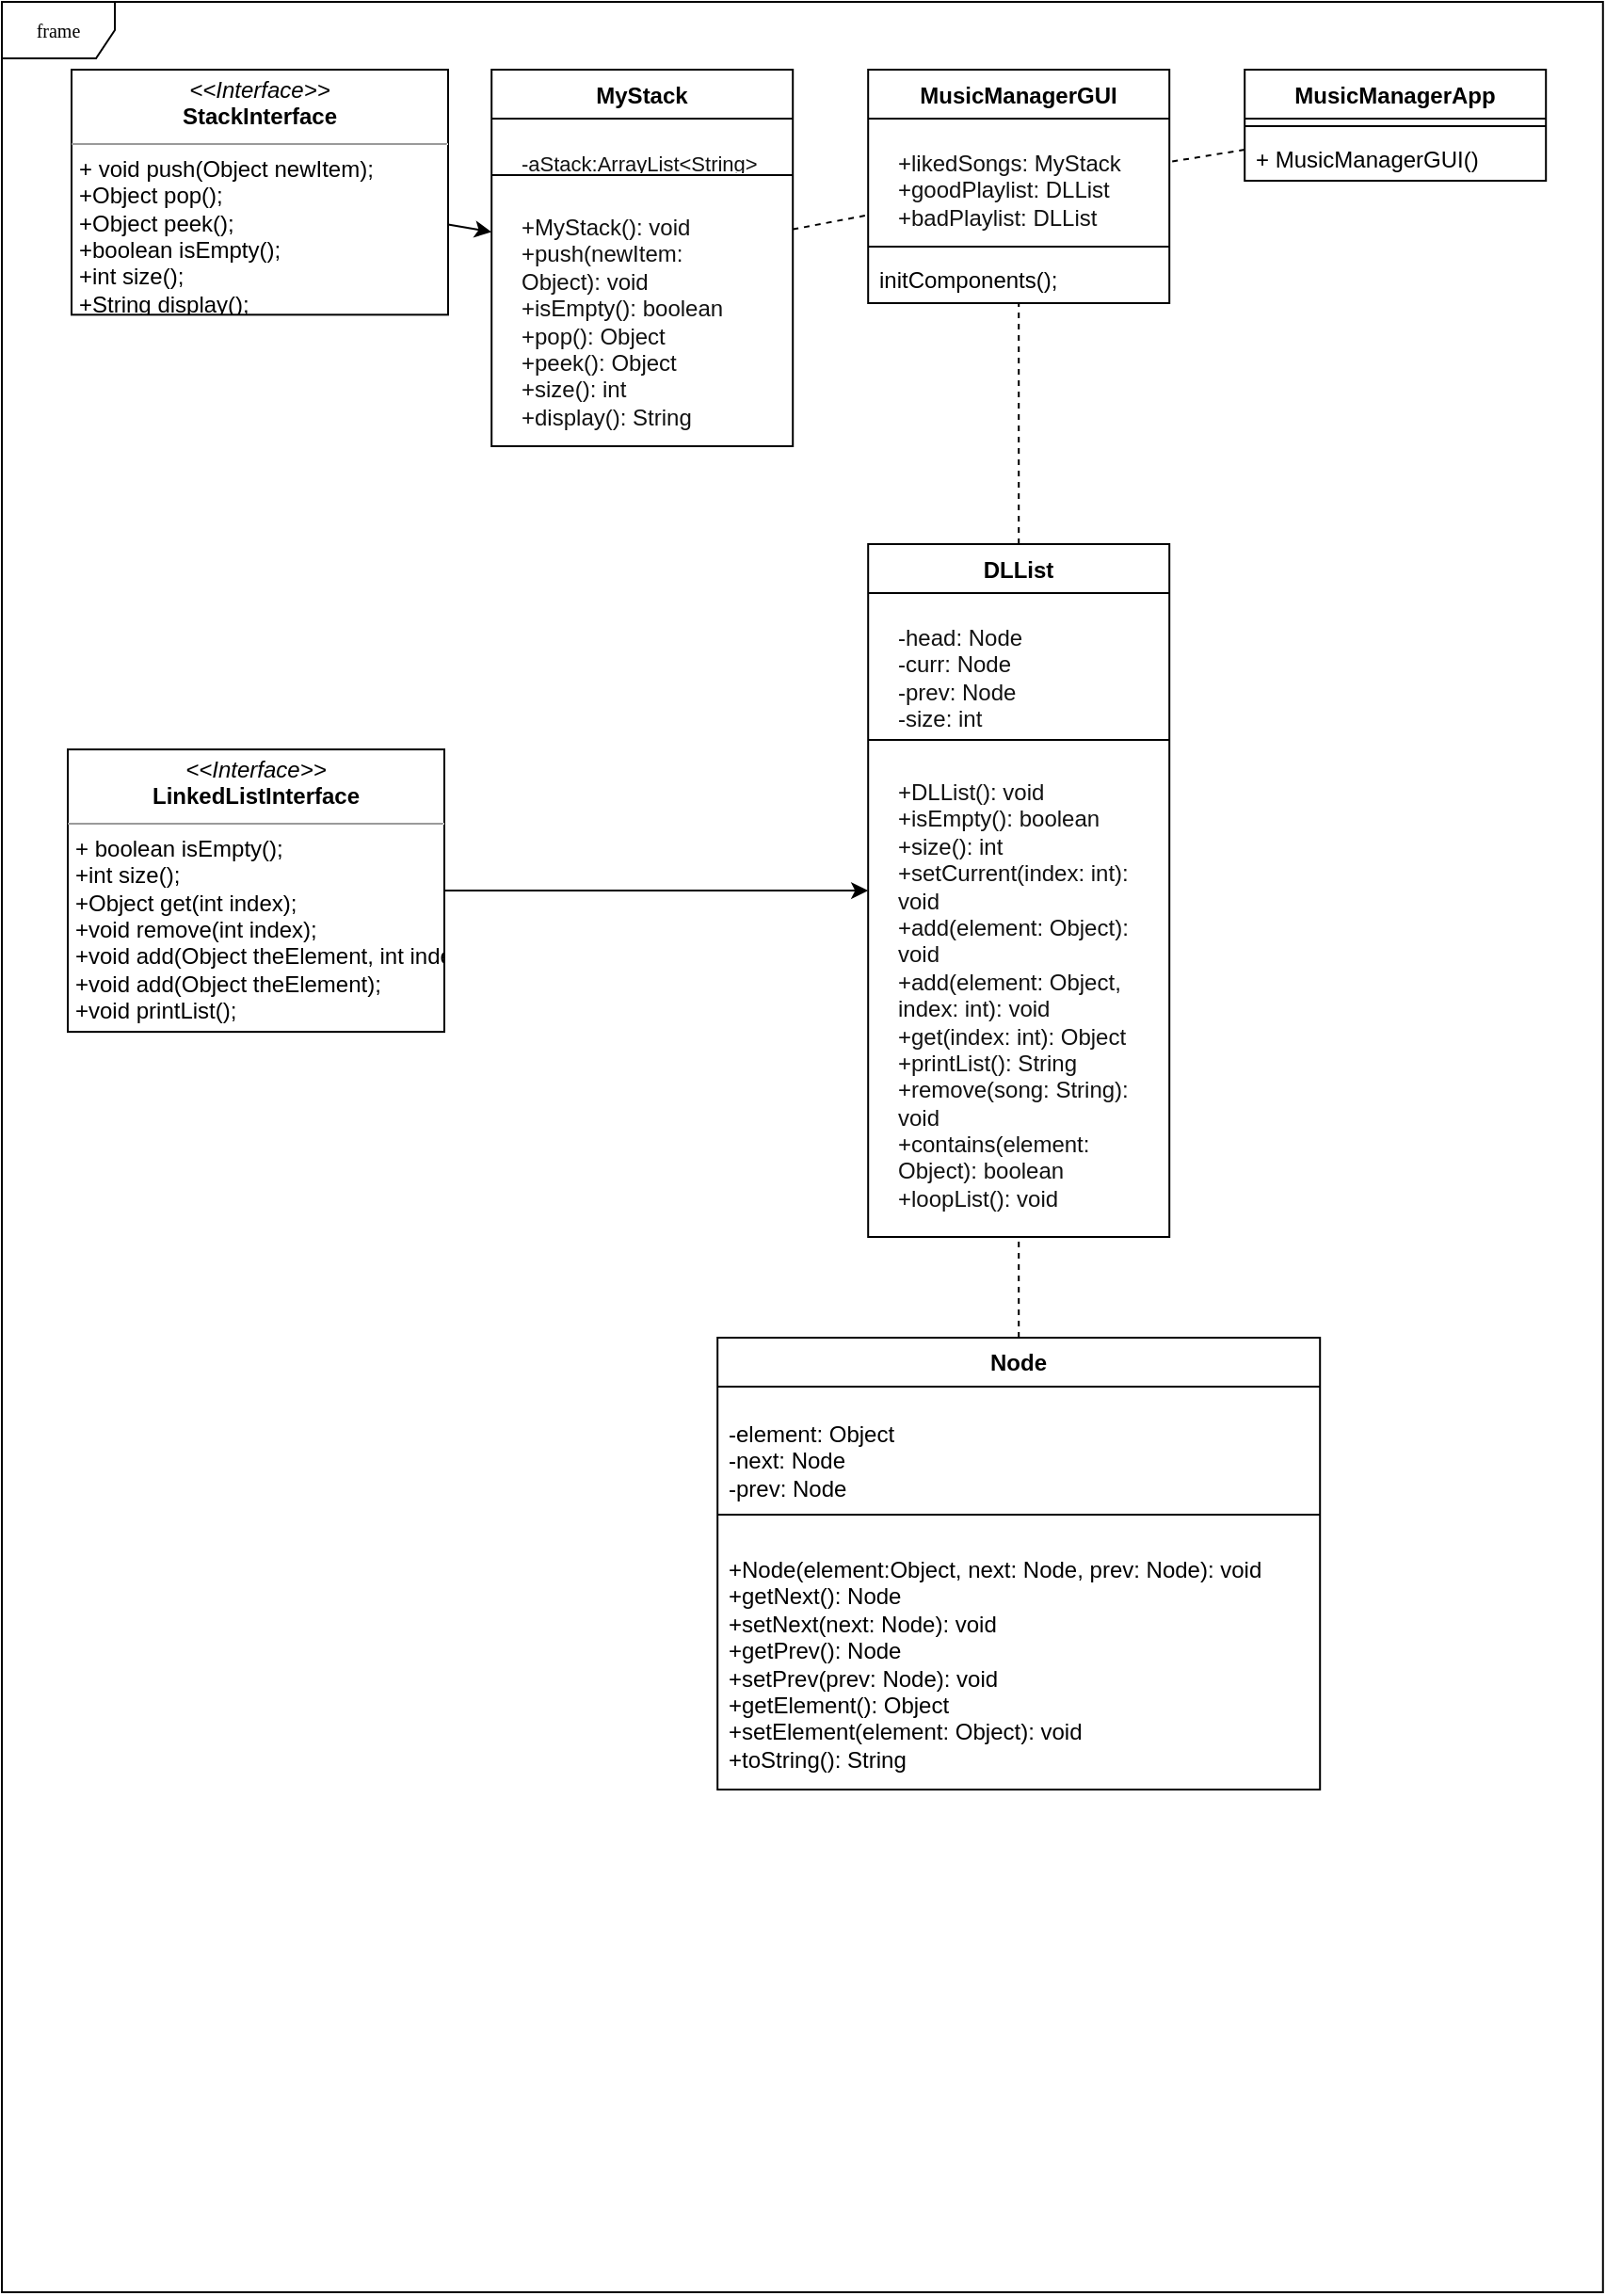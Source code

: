 <mxfile version="24.0.4" type="device">
  <diagram name="Page-1" id="c4acf3e9-155e-7222-9cf6-157b1a14988f">
    <mxGraphModel dx="1581" dy="783" grid="1" gridSize="11.811" guides="1" tooltips="1" connect="1" arrows="1" fold="1" page="1" pageScale="1" pageWidth="291" pageHeight="413" background="none" math="0" shadow="0">
      <root>
        <mxCell id="0" />
        <mxCell id="1" parent="0" />
        <mxCell id="17acba5748e5396b-1" value="frame" style="shape=umlFrame;whiteSpace=wrap;html=1;rounded=0;shadow=0;comic=0;labelBackgroundColor=none;strokeWidth=1;fontFamily=Verdana;fontSize=10;align=center;" parent="1" vertex="1">
          <mxGeometry x="11" y="11" width="850.39" height="1216.53" as="geometry" />
        </mxCell>
        <mxCell id="5d2195bd80daf111-40" style="edgeStyle=orthogonalEdgeStyle;rounded=0;html=1;dashed=1;labelBackgroundColor=none;startFill=0;endArrow=open;endFill=0;endSize=10;fontFamily=Verdana;fontSize=10;fontColor=default;" parent="1" edge="1">
          <mxGeometry relative="1" as="geometry">
            <Array as="points" />
            <mxPoint x="730" y="814" as="sourcePoint" />
          </mxGeometry>
        </mxCell>
        <mxCell id="5d2195bd80daf111-39" style="edgeStyle=orthogonalEdgeStyle;rounded=0;html=1;dashed=1;labelBackgroundColor=none;startFill=0;endArrow=open;endFill=0;endSize=10;fontFamily=Verdana;fontSize=10;fontColor=default;" parent="1" edge="1">
          <mxGeometry relative="1" as="geometry">
            <mxPoint x="730" y="948" as="sourcePoint" />
          </mxGeometry>
        </mxCell>
        <mxCell id="5d2195bd80daf111-41" style="edgeStyle=orthogonalEdgeStyle;rounded=0;html=1;dashed=1;labelBackgroundColor=none;startFill=0;endArrow=open;endFill=0;endSize=10;fontFamily=Verdana;fontSize=10;fontColor=default;" parent="1" edge="1">
          <mxGeometry relative="1" as="geometry">
            <Array as="points" />
            <mxPoint x="730" y="603" as="sourcePoint" />
          </mxGeometry>
        </mxCell>
        <mxCell id="5d2195bd80daf111-35" style="edgeStyle=orthogonalEdgeStyle;rounded=0;html=1;dashed=1;labelBackgroundColor=none;startFill=0;endArrow=open;endFill=0;endSize=10;fontFamily=Verdana;fontSize=10;fontColor=default;" parent="1" edge="1">
          <mxGeometry relative="1" as="geometry">
            <Array as="points">
              <mxPoint x="545" y="970" />
              <mxPoint x="545" y="970" />
            </Array>
            <mxPoint x="545" y="1004" as="targetPoint" />
          </mxGeometry>
        </mxCell>
        <mxCell id="5d2195bd80daf111-34" style="edgeStyle=orthogonalEdgeStyle;rounded=0;html=1;dashed=1;labelBackgroundColor=none;startFill=0;endArrow=open;endFill=0;endSize=10;fontFamily=Verdana;fontSize=10;fontColor=default;" parent="1" edge="1">
          <mxGeometry relative="1" as="geometry">
            <Array as="points">
              <mxPoint x="410" y="1029" />
              <mxPoint x="410" y="1029" />
            </Array>
            <mxPoint x="490" y="1029" as="targetPoint" />
          </mxGeometry>
        </mxCell>
        <mxCell id="5d2195bd80daf111-18" value="&lt;p style=&quot;margin:0px;margin-top:4px;text-align:center;&quot;&gt;&lt;i&gt;&amp;lt;&amp;lt;Interface&amp;gt;&amp;gt;&lt;/i&gt;&lt;br&gt;&lt;b&gt;StackInterface&lt;/b&gt;&lt;/p&gt;&lt;hr size=&quot;1&quot;&gt;&lt;p style=&quot;margin:0px;margin-left:4px;&quot;&gt;&lt;/p&gt;&lt;p style=&quot;margin:0px;margin-left:4px;&quot;&gt;+ void push(Object newItem);&lt;/p&gt;&lt;p style=&quot;margin:0px;margin-left:4px;&quot;&gt;+Object pop();&lt;/p&gt;&lt;p style=&quot;margin:0px;margin-left:4px;&quot;&gt;+Object peek();&lt;/p&gt;&lt;p style=&quot;margin:0px;margin-left:4px;&quot;&gt;+boolean isEmpty();&lt;/p&gt;&lt;p style=&quot;margin:0px;margin-left:4px;&quot;&gt;+int size();&lt;/p&gt;&lt;p style=&quot;margin:0px;margin-left:4px;&quot;&gt;+String display();&lt;/p&gt;" style="verticalAlign=top;align=left;overflow=fill;fontSize=12;fontFamily=Helvetica;html=1;rounded=0;shadow=0;comic=0;labelBackgroundColor=none;strokeWidth=1;" parent="1" vertex="1">
          <mxGeometry x="48" y="47" width="200" height="130.17" as="geometry" />
        </mxCell>
        <mxCell id="5d2195bd80daf111-20" value="&lt;p style=&quot;margin:0px;margin-top:4px;text-align:center;&quot;&gt;&lt;i&gt;&amp;lt;&amp;lt;Interface&amp;gt;&amp;gt;&lt;/i&gt;&lt;br&gt;&lt;b&gt;LinkedListInterface&lt;/b&gt;&lt;/p&gt;&lt;hr size=&quot;1&quot;&gt;&lt;p style=&quot;margin:0px;margin-left:4px;&quot;&gt;&lt;/p&gt;&lt;p style=&quot;margin:0px;margin-left:4px;&quot;&gt;+ boolean isEmpty();&lt;/p&gt;&lt;p style=&quot;margin:0px;margin-left:4px;&quot;&gt;&lt;span style=&quot;white-space-collapse: collapse;&quot;&gt;+int size();&lt;/span&gt;&lt;/p&gt;&lt;p style=&quot;margin:0px;margin-left:4px;&quot;&gt;&lt;span style=&quot;white-space-collapse: collapse;&quot;&gt;+Object get(int index);&lt;/span&gt;&lt;/p&gt;&lt;p style=&quot;margin:0px;margin-left:4px;&quot;&gt;&lt;span style=&quot;white-space-collapse: collapse;&quot;&gt;+void remove(int index);&lt;/span&gt;&lt;/p&gt;&lt;p style=&quot;margin:0px;margin-left:4px;&quot;&gt;&lt;span style=&quot;white-space-collapse: collapse;&quot;&gt;+void add(Object theElement, int index);&lt;/span&gt;&lt;/p&gt;&lt;p style=&quot;margin:0px;margin-left:4px;&quot;&gt;&lt;span style=&quot;white-space-collapse: collapse;&quot;&gt;+void add(Object theElement);&lt;/span&gt;&lt;/p&gt;&lt;p style=&quot;margin:0px;margin-left:4px;&quot;&gt;&lt;span style=&quot;white-space-collapse: collapse;&quot;&gt;+void printList();&lt;/span&gt;&lt;/p&gt;" style="verticalAlign=top;align=left;overflow=fill;fontSize=12;fontFamily=Helvetica;html=1;rounded=0;shadow=0;comic=0;labelBackgroundColor=none;strokeWidth=1;" parent="1" vertex="1">
          <mxGeometry x="46" y="408.06" width="200" height="150" as="geometry" />
        </mxCell>
        <mxCell id="Ff6i5Kfp2_a6Xalrlchu-1" value="MusicManagerApp" style="swimlane;fontStyle=1;align=center;verticalAlign=top;childLayout=stackLayout;horizontal=1;startSize=26;horizontalStack=0;resizeParent=1;resizeParentMax=0;resizeLast=0;collapsible=1;marginBottom=0;whiteSpace=wrap;html=1;labelBackgroundColor=none;" parent="1" vertex="1">
          <mxGeometry x="671.1" y="47.0" width="160" height="59.06" as="geometry" />
        </mxCell>
        <mxCell id="Ff6i5Kfp2_a6Xalrlchu-3" value="" style="line;strokeWidth=1;fillColor=none;align=left;verticalAlign=middle;spacingTop=-1;spacingLeft=3;spacingRight=3;rotatable=0;labelPosition=right;points=[];portConstraint=eastwest;labelBackgroundColor=none;" parent="Ff6i5Kfp2_a6Xalrlchu-1" vertex="1">
          <mxGeometry y="26" width="160" height="8" as="geometry" />
        </mxCell>
        <mxCell id="Ff6i5Kfp2_a6Xalrlchu-4" value="+ MusicManagerGUI()" style="text;strokeColor=none;fillColor=none;align=left;verticalAlign=top;spacingLeft=4;spacingRight=4;overflow=hidden;rotatable=0;points=[[0,0.5],[1,0.5]];portConstraint=eastwest;whiteSpace=wrap;html=1;labelBackgroundColor=none;" parent="Ff6i5Kfp2_a6Xalrlchu-1" vertex="1">
          <mxGeometry y="34" width="160" height="25.06" as="geometry" />
        </mxCell>
        <mxCell id="Ff6i5Kfp2_a6Xalrlchu-6" value="MusicManagerGUI" style="swimlane;fontStyle=1;align=center;verticalAlign=top;childLayout=stackLayout;horizontal=1;startSize=26;horizontalStack=0;resizeParent=1;resizeParentMax=0;resizeLast=0;collapsible=1;marginBottom=0;whiteSpace=wrap;html=1;labelBackgroundColor=none;" parent="1" vertex="1">
          <mxGeometry x="471.1" y="47.0" width="160" height="124" as="geometry" />
        </mxCell>
        <mxCell id="Ff6i5Kfp2_a6Xalrlchu-7" value="&lt;p style=&quot;text-wrap: wrap; margin-top: 0px; margin-bottom: 4px; padding: 10px; box-sizing: border-box; border: 1px solid var(--cib-color-stroke-neutral-primary); background: var(--cib-color-syntax-background-surface); border-radius: var(--cib-border-radius-large); color: rgb(17, 17, 17);&quot;&gt;&lt;code style=&quot;line-height: var(--cib-type-body1-line-height); font-weight: var(--cib-type-body1-font-weight); font-variation-settings: var(--cib-type-body1-font-variation-settings);&quot; class=&quot;language-plaintext&quot;&gt;&lt;font style=&quot;font-size: 12px;&quot; face=&quot;Helvetica&quot;&gt;+likedSongs: MyStack&lt;br&gt;&lt;/font&gt;&lt;/code&gt;&lt;code style=&quot;line-height: var(--cib-type-body1-line-height); font-weight: var(--cib-type-body1-font-weight); font-variation-settings: var(--cib-type-body1-font-variation-settings);&quot; class=&quot;language-plaintext&quot;&gt;&lt;font style=&quot;font-size: 12px;&quot; face=&quot;Helvetica&quot;&gt;+goodPlaylist: DLList&lt;br&gt;&lt;/font&gt;&lt;/code&gt;&lt;code style=&quot;line-height: var(--cib-type-body1-line-height); font-weight: var(--cib-type-body1-font-weight); font-variation-settings: var(--cib-type-body1-font-variation-settings);&quot; class=&quot;language-plaintext&quot;&gt;&lt;font style=&quot;font-size: 12px;&quot; face=&quot;Helvetica&quot;&gt;+badPlaylist: DLList&lt;/font&gt;&lt;/code&gt;&lt;/p&gt;" style="text;strokeColor=none;fillColor=none;align=left;verticalAlign=top;spacingLeft=4;spacingRight=4;overflow=hidden;rotatable=0;points=[[0,0.5],[1,0.5]];portConstraint=eastwest;whiteSpace=wrap;html=1;labelBackgroundColor=none;" parent="Ff6i5Kfp2_a6Xalrlchu-6" vertex="1">
          <mxGeometry y="26" width="160" height="64" as="geometry" />
        </mxCell>
        <mxCell id="Ff6i5Kfp2_a6Xalrlchu-8" value="" style="line;strokeWidth=1;fillColor=none;align=left;verticalAlign=middle;spacingTop=-1;spacingLeft=3;spacingRight=3;rotatable=0;labelPosition=right;points=[];portConstraint=eastwest;labelBackgroundColor=none;" parent="Ff6i5Kfp2_a6Xalrlchu-6" vertex="1">
          <mxGeometry y="90" width="160" height="8" as="geometry" />
        </mxCell>
        <mxCell id="Ff6i5Kfp2_a6Xalrlchu-9" value="initComponents();" style="text;strokeColor=none;fillColor=none;align=left;verticalAlign=top;spacingLeft=4;spacingRight=4;overflow=hidden;rotatable=0;points=[[0,0.5],[1,0.5]];portConstraint=eastwest;whiteSpace=wrap;html=1;labelBackgroundColor=none;" parent="Ff6i5Kfp2_a6Xalrlchu-6" vertex="1">
          <mxGeometry y="98" width="160" height="26" as="geometry" />
        </mxCell>
        <mxCell id="sm0FU8xNTo69gMSfbFTO-1" value="Node" style="swimlane;fontStyle=1;align=center;verticalAlign=top;childLayout=stackLayout;horizontal=1;startSize=26;horizontalStack=0;resizeParent=1;resizeParentMax=0;resizeLast=0;collapsible=1;marginBottom=0;whiteSpace=wrap;html=1;labelBackgroundColor=none;" parent="1" vertex="1">
          <mxGeometry x="391.1" y="720.47" width="320" height="240" as="geometry" />
        </mxCell>
        <mxCell id="sm0FU8xNTo69gMSfbFTO-2" value="&lt;p class=&quot;MsoNormal&quot;&gt;&lt;span lang=&quot;EN-GB&quot;&gt;-element: Object&lt;br&gt;-next: Node&lt;br&gt;-prev: Node&lt;/span&gt;&lt;/p&gt;" style="text;strokeColor=none;fillColor=none;align=left;verticalAlign=top;spacingLeft=4;spacingRight=4;overflow=hidden;rotatable=0;points=[[0,0.5],[1,0.5]];portConstraint=eastwest;whiteSpace=wrap;html=1;labelBackgroundColor=none;" parent="sm0FU8xNTo69gMSfbFTO-1" vertex="1">
          <mxGeometry y="26" width="320" height="64" as="geometry" />
        </mxCell>
        <mxCell id="sm0FU8xNTo69gMSfbFTO-3" value="" style="line;strokeWidth=1;fillColor=none;align=left;verticalAlign=middle;spacingTop=-1;spacingLeft=3;spacingRight=3;rotatable=0;labelPosition=right;points=[];portConstraint=eastwest;labelBackgroundColor=none;" parent="sm0FU8xNTo69gMSfbFTO-1" vertex="1">
          <mxGeometry y="90" width="320" height="8" as="geometry" />
        </mxCell>
        <mxCell id="sm0FU8xNTo69gMSfbFTO-4" value="&lt;p class=&quot;MsoNormal&quot;&gt;&lt;span lang=&quot;EN-GB&quot;&gt;+Node(element:Object, next: Node, prev: Node): void&lt;br&gt;&lt;/span&gt;&lt;span style=&quot;background-color: initial;&quot;&gt;+getNext(): Node&lt;br&gt;&lt;/span&gt;&lt;span style=&quot;background-color: initial;&quot;&gt;+setNext(next: Node): void&lt;br&gt;&lt;/span&gt;&lt;span style=&quot;background-color: initial;&quot;&gt;+getPrev(): Node&lt;br&gt;&lt;/span&gt;&lt;span style=&quot;background-color: initial;&quot;&gt;+setPrev(prev: Node): void&lt;br&gt;&lt;/span&gt;&lt;span style=&quot;background-color: initial;&quot;&gt;+getElement(): Object&lt;br&gt;&lt;/span&gt;&lt;span style=&quot;background-color: initial;&quot;&gt;+setElement(element: Object): void&lt;br&gt;&lt;/span&gt;&lt;span style=&quot;background-color: initial;&quot;&gt;+toString(): String&lt;/span&gt;&lt;/p&gt;" style="text;strokeColor=none;fillColor=none;align=left;verticalAlign=top;spacingLeft=4;spacingRight=4;overflow=hidden;rotatable=0;points=[[0,0.5],[1,0.5]];portConstraint=eastwest;whiteSpace=wrap;html=1;labelBackgroundColor=none;" parent="sm0FU8xNTo69gMSfbFTO-1" vertex="1">
          <mxGeometry y="98" width="320" height="142" as="geometry" />
        </mxCell>
        <mxCell id="sm0FU8xNTo69gMSfbFTO-5" value="MyStack" style="swimlane;fontStyle=1;align=center;verticalAlign=top;childLayout=stackLayout;horizontal=1;startSize=26;horizontalStack=0;resizeParent=1;resizeParentMax=0;resizeLast=0;collapsible=1;marginBottom=0;whiteSpace=wrap;html=1;labelBackgroundColor=none;" parent="1" vertex="1">
          <mxGeometry x="271.1" y="47.0" width="160" height="200" as="geometry" />
        </mxCell>
        <mxCell id="sm0FU8xNTo69gMSfbFTO-6" value="&lt;p style=&quot;text-wrap: wrap; margin-top: 0px; margin-bottom: 4px; padding: 10px; box-sizing: border-box; border: 1px solid var(--cib-color-stroke-neutral-primary); background: var(--cib-color-syntax-background-surface); border-radius: var(--cib-border-radius-large); color: rgb(17, 17, 17);&quot;&gt;&lt;code style=&quot;line-height: var(--cib-type-body1-line-height); font-weight: var(--cib-type-body1-font-weight); font-variation-settings: var(--cib-type-body1-font-variation-settings);&quot; class=&quot;language-plaintext&quot;&gt;&lt;font style=&quot;font-size: 11px;&quot; face=&quot;Helvetica&quot;&gt;-aStack:ArrayList&amp;lt;String&amp;gt;&lt;/font&gt;&lt;/code&gt;&lt;/p&gt;" style="text;strokeColor=none;fillColor=none;align=left;verticalAlign=top;spacingLeft=4;spacingRight=4;overflow=hidden;rotatable=0;points=[[0,0.5],[1,0.5]];portConstraint=eastwest;whiteSpace=wrap;html=1;labelBackgroundColor=none;" parent="sm0FU8xNTo69gMSfbFTO-5" vertex="1">
          <mxGeometry y="26" width="160" height="26" as="geometry" />
        </mxCell>
        <mxCell id="sm0FU8xNTo69gMSfbFTO-7" value="" style="line;strokeWidth=1;fillColor=none;align=left;verticalAlign=middle;spacingTop=-1;spacingLeft=3;spacingRight=3;rotatable=0;labelPosition=right;points=[];portConstraint=eastwest;labelBackgroundColor=none;" parent="sm0FU8xNTo69gMSfbFTO-5" vertex="1">
          <mxGeometry y="52" width="160" height="8" as="geometry" />
        </mxCell>
        <mxCell id="sm0FU8xNTo69gMSfbFTO-8" value="&lt;p style=&quot;text-wrap: wrap; margin-top: 0px; margin-bottom: 4px; padding: 10px; box-sizing: border-box; border: 1px solid var(--cib-color-stroke-neutral-primary); background: var(--cib-color-syntax-background-surface); border-radius: var(--cib-border-radius-large); color: rgb(17, 17, 17);&quot;&gt;&lt;code style=&quot;line-height: var(--cib-type-body1-line-height); font-weight: var(--cib-type-body1-font-weight); font-variation-settings: var(--cib-type-body1-font-variation-settings);&quot; class=&quot;language-plaintext&quot;&gt;&lt;font face=&quot;Helvetica&quot; style=&quot;font-size: 12px;&quot;&gt;+MyStack(): void&lt;br&gt;&lt;/font&gt;&lt;/code&gt;&lt;code style=&quot;line-height: var(--cib-type-body1-line-height); font-weight: var(--cib-type-body1-font-weight); font-variation-settings: var(--cib-type-body1-font-variation-settings);&quot; class=&quot;language-plaintext&quot;&gt;&lt;font face=&quot;Helvetica&quot; style=&quot;font-size: 12px;&quot;&gt;  +push(newItem: Object): void&lt;br&gt;&lt;/font&gt;&lt;/code&gt;&lt;code style=&quot;line-height: var(--cib-type-body1-line-height); font-weight: var(--cib-type-body1-font-weight); font-variation-settings: var(--cib-type-body1-font-variation-settings);&quot; class=&quot;language-plaintext&quot;&gt;&lt;font face=&quot;Helvetica&quot; style=&quot;font-size: 12px;&quot;&gt;  +isEmpty(): boolean&lt;br&gt;&lt;/font&gt;&lt;/code&gt;&lt;code style=&quot;line-height: var(--cib-type-body1-line-height); font-weight: var(--cib-type-body1-font-weight); font-variation-settings: var(--cib-type-body1-font-variation-settings);&quot; class=&quot;language-plaintext&quot;&gt;&lt;font face=&quot;Helvetica&quot; style=&quot;font-size: 12px;&quot;&gt;  +pop(): Object&lt;br&gt;&lt;/font&gt;&lt;/code&gt;&lt;code style=&quot;line-height: var(--cib-type-body1-line-height); font-weight: var(--cib-type-body1-font-weight); font-variation-settings: var(--cib-type-body1-font-variation-settings);&quot; class=&quot;language-plaintext&quot;&gt;&lt;font face=&quot;Helvetica&quot; style=&quot;font-size: 12px;&quot;&gt;  +peek(): Object&lt;br&gt;&lt;/font&gt;&lt;/code&gt;&lt;code style=&quot;line-height: var(--cib-type-body1-line-height); font-weight: var(--cib-type-body1-font-weight); font-variation-settings: var(--cib-type-body1-font-variation-settings);&quot; class=&quot;language-plaintext&quot;&gt;&lt;font face=&quot;Helvetica&quot; style=&quot;font-size: 12px;&quot;&gt;  +size(): int&lt;br&gt;&lt;/font&gt;&lt;/code&gt;&lt;code style=&quot;line-height: var(--cib-type-body1-line-height); font-weight: var(--cib-type-body1-font-weight); font-variation-settings: var(--cib-type-body1-font-variation-settings);&quot; class=&quot;language-plaintext&quot;&gt;&lt;font face=&quot;Helvetica&quot; style=&quot;font-size: 12px;&quot;&gt;  +display(): String&lt;/font&gt;&lt;/code&gt;&lt;/p&gt;" style="text;strokeColor=none;fillColor=none;align=left;verticalAlign=top;spacingLeft=4;spacingRight=4;overflow=hidden;rotatable=0;points=[[0,0.5],[1,0.5]];portConstraint=eastwest;whiteSpace=wrap;html=1;labelBackgroundColor=none;" parent="sm0FU8xNTo69gMSfbFTO-5" vertex="1">
          <mxGeometry y="60" width="160" height="140" as="geometry" />
        </mxCell>
        <mxCell id="sm0FU8xNTo69gMSfbFTO-13" value="DLList" style="swimlane;fontStyle=1;align=center;verticalAlign=top;childLayout=stackLayout;horizontal=1;startSize=26;horizontalStack=0;resizeParent=1;resizeParentMax=0;resizeLast=0;collapsible=1;marginBottom=0;whiteSpace=wrap;html=1;labelBackgroundColor=none;" parent="1" vertex="1">
          <mxGeometry x="471.1" y="299.06" width="160" height="368" as="geometry" />
        </mxCell>
        <mxCell id="sm0FU8xNTo69gMSfbFTO-14" value="&lt;p style=&quot;text-wrap: wrap; margin-top: 0px; margin-bottom: 4px; padding: 10px; box-sizing: border-box; border: 1px solid var(--cib-color-stroke-neutral-primary); background: var(--cib-color-syntax-background-surface); border-radius: var(--cib-border-radius-large); color: rgb(17, 17, 17);&quot;&gt;&lt;code style=&quot;line-height: var(--cib-type-body1-line-height); font-weight: var(--cib-type-body1-font-weight); font-variation-settings: var(--cib-type-body1-font-variation-settings);&quot; class=&quot;language-plaintext&quot;&gt;&lt;font face=&quot;Helvetica&quot; style=&quot;font-size: 12px;&quot;&gt;-head: Node&lt;br&gt;&lt;/font&gt;&lt;/code&gt;&lt;code style=&quot;line-height: var(--cib-type-body1-line-height); font-weight: var(--cib-type-body1-font-weight); font-variation-settings: var(--cib-type-body1-font-variation-settings);&quot; class=&quot;language-plaintext&quot;&gt;&lt;font face=&quot;Helvetica&quot; style=&quot;font-size: 12px;&quot;&gt;  -curr: Node&lt;br&gt;&lt;/font&gt;&lt;/code&gt;&lt;code style=&quot;line-height: var(--cib-type-body1-line-height); font-weight: var(--cib-type-body1-font-weight); font-variation-settings: var(--cib-type-body1-font-variation-settings);&quot; class=&quot;language-plaintext&quot;&gt;&lt;font face=&quot;Helvetica&quot; style=&quot;font-size: 12px;&quot;&gt;  -prev: Node&lt;br&gt;&lt;/font&gt;&lt;/code&gt;&lt;code style=&quot;line-height: var(--cib-type-body1-line-height); font-weight: var(--cib-type-body1-font-weight); font-variation-settings: var(--cib-type-body1-font-variation-settings);&quot; class=&quot;language-plaintext&quot;&gt;&lt;font face=&quot;Helvetica&quot; style=&quot;font-size: 12px;&quot;&gt;  -size: int&lt;/font&gt;&lt;/code&gt;&lt;/p&gt;" style="text;strokeColor=none;fillColor=none;align=left;verticalAlign=top;spacingLeft=4;spacingRight=4;overflow=hidden;rotatable=0;points=[[0,0.5],[1,0.5]];portConstraint=eastwest;whiteSpace=wrap;html=1;labelBackgroundColor=none;" parent="sm0FU8xNTo69gMSfbFTO-13" vertex="1">
          <mxGeometry y="26" width="160" height="74" as="geometry" />
        </mxCell>
        <mxCell id="sm0FU8xNTo69gMSfbFTO-15" value="" style="line;strokeWidth=1;fillColor=none;align=left;verticalAlign=middle;spacingTop=-1;spacingLeft=3;spacingRight=3;rotatable=0;labelPosition=right;points=[];portConstraint=eastwest;labelBackgroundColor=none;" parent="sm0FU8xNTo69gMSfbFTO-13" vertex="1">
          <mxGeometry y="100" width="160" height="8" as="geometry" />
        </mxCell>
        <mxCell id="sm0FU8xNTo69gMSfbFTO-16" value="&lt;p style=&quot;text-wrap: wrap; margin-top: 0px; margin-bottom: 4px; padding: 10px; box-sizing: border-box; border: 1px solid var(--cib-color-stroke-neutral-primary); background: var(--cib-color-syntax-background-surface); border-radius: var(--cib-border-radius-large); color: rgb(17, 17, 17);&quot;&gt;&lt;code style=&quot;line-height: var(--cib-type-body1-line-height); font-weight: var(--cib-type-body1-font-weight); font-variation-settings: var(--cib-type-body1-font-variation-settings);&quot; class=&quot;language-plaintext&quot;&gt;&lt;font style=&quot;font-size: 12px;&quot; face=&quot;Helvetica&quot;&gt;  +DLList(): void&lt;br&gt;&lt;/font&gt;&lt;/code&gt;&lt;code style=&quot;line-height: var(--cib-type-body1-line-height); font-weight: var(--cib-type-body1-font-weight); font-variation-settings: var(--cib-type-body1-font-variation-settings);&quot; class=&quot;language-plaintext&quot;&gt;&lt;font style=&quot;font-size: 12px;&quot; face=&quot;Helvetica&quot;&gt;  +isEmpty(): boolean&lt;br&gt;&lt;/font&gt;&lt;/code&gt;&lt;code style=&quot;line-height: var(--cib-type-body1-line-height); font-weight: var(--cib-type-body1-font-weight); font-variation-settings: var(--cib-type-body1-font-variation-settings);&quot; class=&quot;language-plaintext&quot;&gt;&lt;font style=&quot;font-size: 12px;&quot; face=&quot;Helvetica&quot;&gt;  +size(): int&lt;br&gt;&lt;/font&gt;&lt;/code&gt;&lt;code style=&quot;line-height: var(--cib-type-body1-line-height); font-weight: var(--cib-type-body1-font-weight); font-variation-settings: var(--cib-type-body1-font-variation-settings);&quot; class=&quot;language-plaintext&quot;&gt;&lt;font style=&quot;font-size: 12px;&quot; face=&quot;Helvetica&quot;&gt;  +setCurrent(index: int): void&lt;br&gt;&lt;/font&gt;&lt;/code&gt;&lt;code style=&quot;line-height: var(--cib-type-body1-line-height); font-weight: var(--cib-type-body1-font-weight); font-variation-settings: var(--cib-type-body1-font-variation-settings);&quot; class=&quot;language-plaintext&quot;&gt;&lt;font style=&quot;font-size: 12px;&quot; face=&quot;Helvetica&quot;&gt;  +add(element: Object): void&lt;br&gt;&lt;/font&gt;&lt;/code&gt;&lt;code style=&quot;line-height: var(--cib-type-body1-line-height); font-weight: var(--cib-type-body1-font-weight); font-variation-settings: var(--cib-type-body1-font-variation-settings);&quot; class=&quot;language-plaintext&quot;&gt;&lt;font style=&quot;font-size: 12px;&quot; face=&quot;Helvetica&quot;&gt;  +add(element: Object, index: int): void&lt;br&gt;&lt;/font&gt;&lt;/code&gt;&lt;code style=&quot;line-height: var(--cib-type-body1-line-height); font-weight: var(--cib-type-body1-font-weight); font-variation-settings: var(--cib-type-body1-font-variation-settings);&quot; class=&quot;language-plaintext&quot;&gt;&lt;font style=&quot;font-size: 12px;&quot; face=&quot;Helvetica&quot;&gt;  +get(index: int): Object&lt;br&gt;&lt;/font&gt;&lt;/code&gt;&lt;code style=&quot;line-height: var(--cib-type-body1-line-height); font-weight: var(--cib-type-body1-font-weight); font-variation-settings: var(--cib-type-body1-font-variation-settings);&quot; class=&quot;language-plaintext&quot;&gt;&lt;font style=&quot;font-size: 12px;&quot; face=&quot;Helvetica&quot;&gt;  +printList(): String&lt;br&gt;&lt;/font&gt;&lt;/code&gt;&lt;code style=&quot;line-height: var(--cib-type-body1-line-height); font-weight: var(--cib-type-body1-font-weight); font-variation-settings: var(--cib-type-body1-font-variation-settings);&quot; class=&quot;language-plaintext&quot;&gt;&lt;font style=&quot;font-size: 12px;&quot; face=&quot;Helvetica&quot;&gt;  +remove(song: String): void&lt;br&gt;&lt;/font&gt;&lt;/code&gt;&lt;code style=&quot;line-height: var(--cib-type-body1-line-height); font-weight: var(--cib-type-body1-font-weight); font-variation-settings: var(--cib-type-body1-font-variation-settings);&quot; class=&quot;language-plaintext&quot;&gt;&lt;font style=&quot;font-size: 12px;&quot; face=&quot;Helvetica&quot;&gt;  +contains(element: Object): boolean&lt;br&gt;&lt;/font&gt;&lt;/code&gt;&lt;code style=&quot;line-height: var(--cib-type-body1-line-height); font-weight: var(--cib-type-body1-font-weight); font-variation-settings: var(--cib-type-body1-font-variation-settings);&quot; class=&quot;language-plaintext&quot;&gt;&lt;font style=&quot;font-size: 12px;&quot; face=&quot;Helvetica&quot;&gt;  +loopList(): void&lt;/font&gt;&lt;/code&gt;&lt;/p&gt;" style="text;strokeColor=none;fillColor=none;align=left;verticalAlign=top;spacingLeft=4;spacingRight=4;overflow=hidden;rotatable=0;points=[[0,0.5],[1,0.5]];portConstraint=eastwest;whiteSpace=wrap;html=1;labelBackgroundColor=none;" parent="sm0FU8xNTo69gMSfbFTO-13" vertex="1">
          <mxGeometry y="108" width="160" height="260" as="geometry" />
        </mxCell>
        <mxCell id="Y5cogDLXhPxK9kzf1FcS-1" value="" style="endArrow=classic;html=1;rounded=0;labelBackgroundColor=none;fontColor=default;" edge="1" parent="1" source="5d2195bd80daf111-20" target="sm0FU8xNTo69gMSfbFTO-13">
          <mxGeometry width="50" height="50" relative="1" as="geometry">
            <mxPoint x="521.1" y="399.06" as="sourcePoint" />
            <mxPoint x="571.1" y="349.06" as="targetPoint" />
          </mxGeometry>
        </mxCell>
        <mxCell id="Y5cogDLXhPxK9kzf1FcS-2" value="" style="endArrow=classic;html=1;rounded=0;labelBackgroundColor=none;fontColor=default;" edge="1" parent="1" source="5d2195bd80daf111-18" target="sm0FU8xNTo69gMSfbFTO-5">
          <mxGeometry width="50" height="50" relative="1" as="geometry">
            <mxPoint x="101.1" y="289.06" as="sourcePoint" />
            <mxPoint x="151.1" y="239.06" as="targetPoint" />
          </mxGeometry>
        </mxCell>
        <mxCell id="Y5cogDLXhPxK9kzf1FcS-3" value="" style="endArrow=none;dashed=1;html=1;rounded=0;labelBackgroundColor=none;fontColor=default;" edge="1" parent="1" source="Ff6i5Kfp2_a6Xalrlchu-1" target="Ff6i5Kfp2_a6Xalrlchu-6">
          <mxGeometry width="50" height="50" relative="1" as="geometry">
            <mxPoint x="571.1" y="309.06" as="sourcePoint" />
            <mxPoint x="621.1" y="259.06" as="targetPoint" />
          </mxGeometry>
        </mxCell>
        <mxCell id="Y5cogDLXhPxK9kzf1FcS-4" value="" style="endArrow=none;dashed=1;html=1;rounded=0;labelBackgroundColor=none;fontColor=default;" edge="1" parent="1" source="sm0FU8xNTo69gMSfbFTO-13" target="Ff6i5Kfp2_a6Xalrlchu-6">
          <mxGeometry width="50" height="50" relative="1" as="geometry">
            <mxPoint x="641.1" y="399.06" as="sourcePoint" />
            <mxPoint x="691.1" y="349.06" as="targetPoint" />
          </mxGeometry>
        </mxCell>
        <mxCell id="Y5cogDLXhPxK9kzf1FcS-5" value="" style="endArrow=none;dashed=1;html=1;rounded=0;labelBackgroundColor=none;fontColor=default;" edge="1" parent="1" source="sm0FU8xNTo69gMSfbFTO-1" target="sm0FU8xNTo69gMSfbFTO-13">
          <mxGeometry width="50" height="50" relative="1" as="geometry">
            <mxPoint x="681.1" y="649.06" as="sourcePoint" />
            <mxPoint x="731.1" y="599.06" as="targetPoint" />
          </mxGeometry>
        </mxCell>
        <mxCell id="Y5cogDLXhPxK9kzf1FcS-6" value="" style="endArrow=none;dashed=1;html=1;rounded=0;labelBackgroundColor=none;fontColor=default;" edge="1" parent="1" source="sm0FU8xNTo69gMSfbFTO-5" target="Ff6i5Kfp2_a6Xalrlchu-6">
          <mxGeometry width="50" height="50" relative="1" as="geometry">
            <mxPoint x="661.1" y="389.06" as="sourcePoint" />
            <mxPoint x="711.1" y="339.06" as="targetPoint" />
          </mxGeometry>
        </mxCell>
      </root>
    </mxGraphModel>
  </diagram>
</mxfile>
